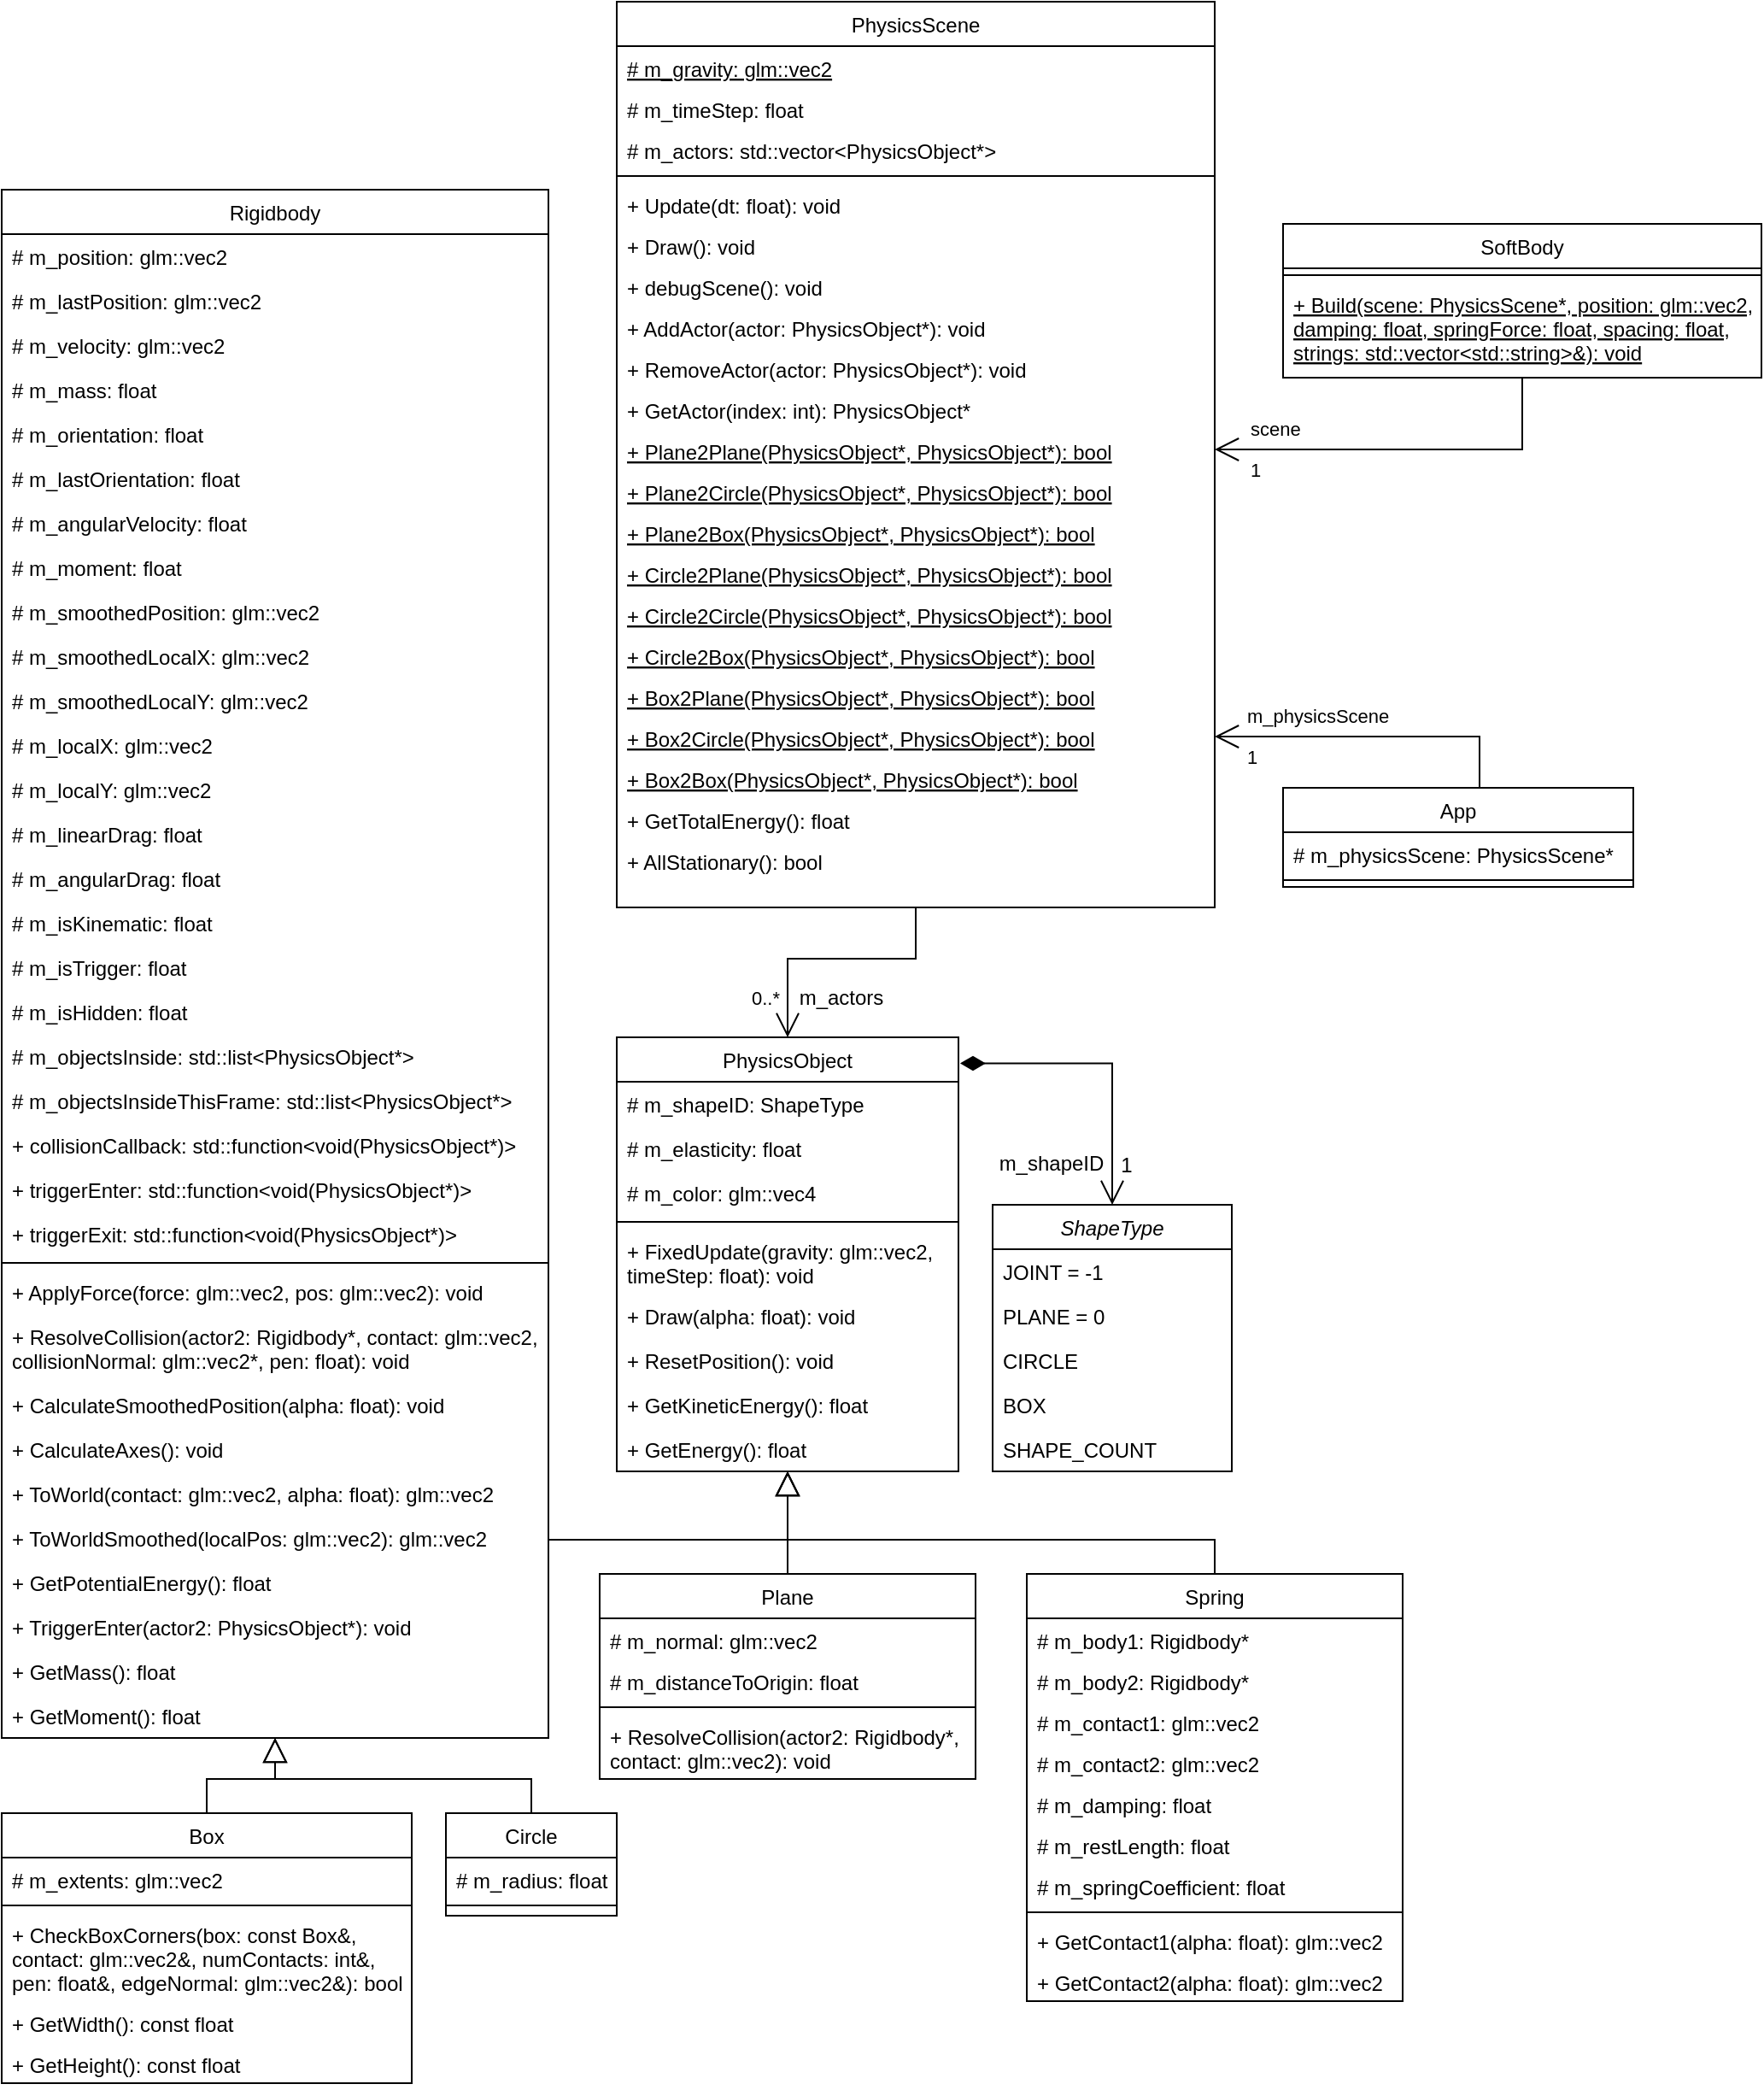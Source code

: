<mxfile version="20.8.20" type="device"><diagram id="C5RBs43oDa-KdzZeNtuy" name="Page-1"><mxGraphModel dx="1434" dy="1933" grid="1" gridSize="10" guides="1" tooltips="1" connect="1" arrows="1" fold="1" page="1" pageScale="1" pageWidth="827" pageHeight="1169" math="0" shadow="0"><root><mxCell id="WIyWlLk6GJQsqaUBKTNV-0"/><mxCell id="WIyWlLk6GJQsqaUBKTNV-1" parent="WIyWlLk6GJQsqaUBKTNV-0"/><mxCell id="zkfFHV4jXpPFQw0GAbJ--0" value="PhysicsObject" style="swimlane;fontStyle=0;align=center;verticalAlign=top;childLayout=stackLayout;horizontal=1;startSize=26;horizontalStack=0;resizeParent=1;resizeLast=0;collapsible=1;marginBottom=0;rounded=0;shadow=0;strokeWidth=1;" parent="WIyWlLk6GJQsqaUBKTNV-1" vertex="1"><mxGeometry x="400" y="536" width="200" height="254" as="geometry"><mxRectangle x="230" y="140" width="160" height="26" as="alternateBounds"/></mxGeometry></mxCell><mxCell id="zkfFHV4jXpPFQw0GAbJ--1" value="# m_shapeID: ShapeType" style="text;align=left;verticalAlign=top;spacingLeft=4;spacingRight=4;overflow=hidden;rotatable=0;points=[[0,0.5],[1,0.5]];portConstraint=eastwest;" parent="zkfFHV4jXpPFQw0GAbJ--0" vertex="1"><mxGeometry y="26" width="200" height="26" as="geometry"/></mxCell><mxCell id="zkfFHV4jXpPFQw0GAbJ--2" value="# m_elasticity: float" style="text;align=left;verticalAlign=top;spacingLeft=4;spacingRight=4;overflow=hidden;rotatable=0;points=[[0,0.5],[1,0.5]];portConstraint=eastwest;rounded=0;shadow=0;html=0;" parent="zkfFHV4jXpPFQw0GAbJ--0" vertex="1"><mxGeometry y="52" width="200" height="26" as="geometry"/></mxCell><mxCell id="zkfFHV4jXpPFQw0GAbJ--3" value="# m_color: glm::vec4" style="text;align=left;verticalAlign=top;spacingLeft=4;spacingRight=4;overflow=hidden;rotatable=0;points=[[0,0.5],[1,0.5]];portConstraint=eastwest;rounded=0;shadow=0;html=0;" parent="zkfFHV4jXpPFQw0GAbJ--0" vertex="1"><mxGeometry y="78" width="200" height="26" as="geometry"/></mxCell><mxCell id="zkfFHV4jXpPFQw0GAbJ--4" value="" style="line;html=1;strokeWidth=1;align=left;verticalAlign=middle;spacingTop=-1;spacingLeft=3;spacingRight=3;rotatable=0;labelPosition=right;points=[];portConstraint=eastwest;" parent="zkfFHV4jXpPFQw0GAbJ--0" vertex="1"><mxGeometry y="104" width="200" height="8" as="geometry"/></mxCell><mxCell id="zkfFHV4jXpPFQw0GAbJ--5" value="+ FixedUpdate(gravity: glm::vec2, &#10;timeStep: float): void" style="text;align=left;verticalAlign=top;spacingLeft=4;spacingRight=4;overflow=hidden;rotatable=0;points=[[0,0.5],[1,0.5]];portConstraint=eastwest;" parent="zkfFHV4jXpPFQw0GAbJ--0" vertex="1"><mxGeometry y="112" width="200" height="38" as="geometry"/></mxCell><mxCell id="4OpHUL-JbKNMLtyaw3ag-4" value="+ Draw(alpha: float): void" style="text;align=left;verticalAlign=top;spacingLeft=4;spacingRight=4;overflow=hidden;rotatable=0;points=[[0,0.5],[1,0.5]];portConstraint=eastwest;" vertex="1" parent="zkfFHV4jXpPFQw0GAbJ--0"><mxGeometry y="150" width="200" height="26" as="geometry"/></mxCell><mxCell id="4OpHUL-JbKNMLtyaw3ag-5" value="+ ResetPosition(): void" style="text;align=left;verticalAlign=top;spacingLeft=4;spacingRight=4;overflow=hidden;rotatable=0;points=[[0,0.5],[1,0.5]];portConstraint=eastwest;" vertex="1" parent="zkfFHV4jXpPFQw0GAbJ--0"><mxGeometry y="176" width="200" height="26" as="geometry"/></mxCell><mxCell id="4OpHUL-JbKNMLtyaw3ag-6" value="+ GetKineticEnergy(): float" style="text;align=left;verticalAlign=top;spacingLeft=4;spacingRight=4;overflow=hidden;rotatable=0;points=[[0,0.5],[1,0.5]];portConstraint=eastwest;" vertex="1" parent="zkfFHV4jXpPFQw0GAbJ--0"><mxGeometry y="202" width="200" height="26" as="geometry"/></mxCell><mxCell id="4OpHUL-JbKNMLtyaw3ag-7" value="+ GetEnergy(): float" style="text;align=left;verticalAlign=top;spacingLeft=4;spacingRight=4;overflow=hidden;rotatable=0;points=[[0,0.5],[1,0.5]];portConstraint=eastwest;" vertex="1" parent="zkfFHV4jXpPFQw0GAbJ--0"><mxGeometry y="228" width="200" height="26" as="geometry"/></mxCell><mxCell id="4OpHUL-JbKNMLtyaw3ag-110" style="edgeStyle=orthogonalEdgeStyle;rounded=0;orthogonalLoop=1;jettySize=auto;html=1;endArrow=block;endFill=0;endSize=12;elbow=vertical;exitX=0.5;exitY=0;exitDx=0;exitDy=0;entryX=0.5;entryY=1;entryDx=0;entryDy=0;startSize=12;" edge="1" parent="WIyWlLk6GJQsqaUBKTNV-1" source="4OpHUL-JbKNMLtyaw3ag-83" target="zkfFHV4jXpPFQw0GAbJ--6"><mxGeometry relative="1" as="geometry"><Array as="points"><mxPoint x="350" y="970"/><mxPoint x="200" y="970"/></Array></mxGeometry></mxCell><mxCell id="zkfFHV4jXpPFQw0GAbJ--6" value="Rigidbody" style="swimlane;fontStyle=0;align=center;verticalAlign=top;childLayout=stackLayout;horizontal=1;startSize=26;horizontalStack=0;resizeParent=1;resizeLast=0;collapsible=1;marginBottom=0;rounded=0;shadow=0;strokeWidth=1;" parent="WIyWlLk6GJQsqaUBKTNV-1" vertex="1"><mxGeometry x="40" y="40" width="320" height="906" as="geometry"><mxRectangle x="130" y="380" width="160" height="26" as="alternateBounds"/></mxGeometry></mxCell><mxCell id="zkfFHV4jXpPFQw0GAbJ--7" value="# m_position: glm::vec2" style="text;align=left;verticalAlign=top;spacingLeft=4;spacingRight=4;overflow=hidden;rotatable=0;points=[[0,0.5],[1,0.5]];portConstraint=eastwest;" parent="zkfFHV4jXpPFQw0GAbJ--6" vertex="1"><mxGeometry y="26" width="320" height="26" as="geometry"/></mxCell><mxCell id="4OpHUL-JbKNMLtyaw3ag-44" value="# m_lastPosition: glm::vec2" style="text;align=left;verticalAlign=top;spacingLeft=4;spacingRight=4;overflow=hidden;rotatable=0;points=[[0,0.5],[1,0.5]];portConstraint=eastwest;" vertex="1" parent="zkfFHV4jXpPFQw0GAbJ--6"><mxGeometry y="52" width="320" height="26" as="geometry"/></mxCell><mxCell id="4OpHUL-JbKNMLtyaw3ag-45" value="# m_velocity: glm::vec2" style="text;align=left;verticalAlign=top;spacingLeft=4;spacingRight=4;overflow=hidden;rotatable=0;points=[[0,0.5],[1,0.5]];portConstraint=eastwest;" vertex="1" parent="zkfFHV4jXpPFQw0GAbJ--6"><mxGeometry y="78" width="320" height="26" as="geometry"/></mxCell><mxCell id="zkfFHV4jXpPFQw0GAbJ--8" value="# m_mass: float" style="text;align=left;verticalAlign=top;spacingLeft=4;spacingRight=4;overflow=hidden;rotatable=0;points=[[0,0.5],[1,0.5]];portConstraint=eastwest;rounded=0;shadow=0;html=0;" parent="zkfFHV4jXpPFQw0GAbJ--6" vertex="1"><mxGeometry y="104" width="320" height="26" as="geometry"/></mxCell><mxCell id="4OpHUL-JbKNMLtyaw3ag-46" value="# m_orientation: float" style="text;align=left;verticalAlign=top;spacingLeft=4;spacingRight=4;overflow=hidden;rotatable=0;points=[[0,0.5],[1,0.5]];portConstraint=eastwest;rounded=0;shadow=0;html=0;" vertex="1" parent="zkfFHV4jXpPFQw0GAbJ--6"><mxGeometry y="130" width="320" height="26" as="geometry"/></mxCell><mxCell id="4OpHUL-JbKNMLtyaw3ag-47" value="# m_lastOrientation: float" style="text;align=left;verticalAlign=top;spacingLeft=4;spacingRight=4;overflow=hidden;rotatable=0;points=[[0,0.5],[1,0.5]];portConstraint=eastwest;rounded=0;shadow=0;html=0;" vertex="1" parent="zkfFHV4jXpPFQw0GAbJ--6"><mxGeometry y="156" width="320" height="26" as="geometry"/></mxCell><mxCell id="4OpHUL-JbKNMLtyaw3ag-49" value="# m_angularVelocity: float" style="text;align=left;verticalAlign=top;spacingLeft=4;spacingRight=4;overflow=hidden;rotatable=0;points=[[0,0.5],[1,0.5]];portConstraint=eastwest;rounded=0;shadow=0;html=0;" vertex="1" parent="zkfFHV4jXpPFQw0GAbJ--6"><mxGeometry y="182" width="320" height="26" as="geometry"/></mxCell><mxCell id="4OpHUL-JbKNMLtyaw3ag-50" value="# m_moment: float" style="text;align=left;verticalAlign=top;spacingLeft=4;spacingRight=4;overflow=hidden;rotatable=0;points=[[0,0.5],[1,0.5]];portConstraint=eastwest;rounded=0;shadow=0;html=0;" vertex="1" parent="zkfFHV4jXpPFQw0GAbJ--6"><mxGeometry y="208" width="320" height="26" as="geometry"/></mxCell><mxCell id="4OpHUL-JbKNMLtyaw3ag-51" value="# m_smoothedPosition: glm::vec2" style="text;align=left;verticalAlign=top;spacingLeft=4;spacingRight=4;overflow=hidden;rotatable=0;points=[[0,0.5],[1,0.5]];portConstraint=eastwest;" vertex="1" parent="zkfFHV4jXpPFQw0GAbJ--6"><mxGeometry y="234" width="320" height="26" as="geometry"/></mxCell><mxCell id="4OpHUL-JbKNMLtyaw3ag-53" value="# m_smoothedLocalX: glm::vec2" style="text;align=left;verticalAlign=top;spacingLeft=4;spacingRight=4;overflow=hidden;rotatable=0;points=[[0,0.5],[1,0.5]];portConstraint=eastwest;" vertex="1" parent="zkfFHV4jXpPFQw0GAbJ--6"><mxGeometry y="260" width="320" height="26" as="geometry"/></mxCell><mxCell id="4OpHUL-JbKNMLtyaw3ag-52" value="# m_smoothedLocalY: glm::vec2" style="text;align=left;verticalAlign=top;spacingLeft=4;spacingRight=4;overflow=hidden;rotatable=0;points=[[0,0.5],[1,0.5]];portConstraint=eastwest;" vertex="1" parent="zkfFHV4jXpPFQw0GAbJ--6"><mxGeometry y="286" width="320" height="26" as="geometry"/></mxCell><mxCell id="4OpHUL-JbKNMLtyaw3ag-54" value="# m_localX: glm::vec2" style="text;align=left;verticalAlign=top;spacingLeft=4;spacingRight=4;overflow=hidden;rotatable=0;points=[[0,0.5],[1,0.5]];portConstraint=eastwest;" vertex="1" parent="zkfFHV4jXpPFQw0GAbJ--6"><mxGeometry y="312" width="320" height="26" as="geometry"/></mxCell><mxCell id="4OpHUL-JbKNMLtyaw3ag-55" value="# m_localY: glm::vec2" style="text;align=left;verticalAlign=top;spacingLeft=4;spacingRight=4;overflow=hidden;rotatable=0;points=[[0,0.5],[1,0.5]];portConstraint=eastwest;" vertex="1" parent="zkfFHV4jXpPFQw0GAbJ--6"><mxGeometry y="338" width="320" height="26" as="geometry"/></mxCell><mxCell id="4OpHUL-JbKNMLtyaw3ag-48" value="# m_linearDrag: float" style="text;align=left;verticalAlign=top;spacingLeft=4;spacingRight=4;overflow=hidden;rotatable=0;points=[[0,0.5],[1,0.5]];portConstraint=eastwest;rounded=0;shadow=0;html=0;" vertex="1" parent="zkfFHV4jXpPFQw0GAbJ--6"><mxGeometry y="364" width="320" height="26" as="geometry"/></mxCell><mxCell id="4OpHUL-JbKNMLtyaw3ag-56" value="# m_angularDrag: float" style="text;align=left;verticalAlign=top;spacingLeft=4;spacingRight=4;overflow=hidden;rotatable=0;points=[[0,0.5],[1,0.5]];portConstraint=eastwest;rounded=0;shadow=0;html=0;" vertex="1" parent="zkfFHV4jXpPFQw0GAbJ--6"><mxGeometry y="390" width="320" height="26" as="geometry"/></mxCell><mxCell id="4OpHUL-JbKNMLtyaw3ag-58" value="# m_isKinematic: float" style="text;align=left;verticalAlign=top;spacingLeft=4;spacingRight=4;overflow=hidden;rotatable=0;points=[[0,0.5],[1,0.5]];portConstraint=eastwest;rounded=0;shadow=0;html=0;" vertex="1" parent="zkfFHV4jXpPFQw0GAbJ--6"><mxGeometry y="416" width="320" height="26" as="geometry"/></mxCell><mxCell id="4OpHUL-JbKNMLtyaw3ag-59" value="# m_isTrigger: float" style="text;align=left;verticalAlign=top;spacingLeft=4;spacingRight=4;overflow=hidden;rotatable=0;points=[[0,0.5],[1,0.5]];portConstraint=eastwest;rounded=0;shadow=0;html=0;" vertex="1" parent="zkfFHV4jXpPFQw0GAbJ--6"><mxGeometry y="442" width="320" height="26" as="geometry"/></mxCell><mxCell id="4OpHUL-JbKNMLtyaw3ag-57" value="# m_isHidden: float" style="text;align=left;verticalAlign=top;spacingLeft=4;spacingRight=4;overflow=hidden;rotatable=0;points=[[0,0.5],[1,0.5]];portConstraint=eastwest;rounded=0;shadow=0;html=0;" vertex="1" parent="zkfFHV4jXpPFQw0GAbJ--6"><mxGeometry y="468" width="320" height="26" as="geometry"/></mxCell><mxCell id="4OpHUL-JbKNMLtyaw3ag-62" value="# m_objectsInside: std::list&lt;PhysicsObject*&gt;" style="text;align=left;verticalAlign=top;spacingLeft=4;spacingRight=4;overflow=hidden;rotatable=0;points=[[0,0.5],[1,0.5]];portConstraint=eastwest;rounded=0;shadow=0;html=0;" vertex="1" parent="zkfFHV4jXpPFQw0GAbJ--6"><mxGeometry y="494" width="320" height="26" as="geometry"/></mxCell><mxCell id="4OpHUL-JbKNMLtyaw3ag-60" value="# m_objectsInsideThisFrame: std::list&lt;PhysicsObject*&gt;" style="text;align=left;verticalAlign=top;spacingLeft=4;spacingRight=4;overflow=hidden;rotatable=0;points=[[0,0.5],[1,0.5]];portConstraint=eastwest;rounded=0;shadow=0;html=0;" vertex="1" parent="zkfFHV4jXpPFQw0GAbJ--6"><mxGeometry y="520" width="320" height="26" as="geometry"/></mxCell><mxCell id="4OpHUL-JbKNMLtyaw3ag-74" value="+ collisionCallback: std::function&lt;void(PhysicsObject*)&gt;" style="text;align=left;verticalAlign=top;spacingLeft=4;spacingRight=4;overflow=hidden;rotatable=0;points=[[0,0.5],[1,0.5]];portConstraint=eastwest;" vertex="1" parent="zkfFHV4jXpPFQw0GAbJ--6"><mxGeometry y="546" width="320" height="26" as="geometry"/></mxCell><mxCell id="4OpHUL-JbKNMLtyaw3ag-76" value="+ triggerEnter: std::function&lt;void(PhysicsObject*)&gt;" style="text;align=left;verticalAlign=top;spacingLeft=4;spacingRight=4;overflow=hidden;rotatable=0;points=[[0,0.5],[1,0.5]];portConstraint=eastwest;" vertex="1" parent="zkfFHV4jXpPFQw0GAbJ--6"><mxGeometry y="572" width="320" height="26" as="geometry"/></mxCell><mxCell id="4OpHUL-JbKNMLtyaw3ag-77" value="+ triggerExit: std::function&lt;void(PhysicsObject*)&gt;" style="text;align=left;verticalAlign=top;spacingLeft=4;spacingRight=4;overflow=hidden;rotatable=0;points=[[0,0.5],[1,0.5]];portConstraint=eastwest;" vertex="1" parent="zkfFHV4jXpPFQw0GAbJ--6"><mxGeometry y="598" width="320" height="26" as="geometry"/></mxCell><mxCell id="zkfFHV4jXpPFQw0GAbJ--9" value="" style="line;html=1;strokeWidth=1;align=left;verticalAlign=middle;spacingTop=-1;spacingLeft=3;spacingRight=3;rotatable=0;labelPosition=right;points=[];portConstraint=eastwest;" parent="zkfFHV4jXpPFQw0GAbJ--6" vertex="1"><mxGeometry y="624" width="320" height="8" as="geometry"/></mxCell><mxCell id="zkfFHV4jXpPFQw0GAbJ--11" value="+ ApplyForce(force: glm::vec2, pos: glm::vec2): void" style="text;align=left;verticalAlign=top;spacingLeft=4;spacingRight=4;overflow=hidden;rotatable=0;points=[[0,0.5],[1,0.5]];portConstraint=eastwest;" parent="zkfFHV4jXpPFQw0GAbJ--6" vertex="1"><mxGeometry y="632" width="320" height="26" as="geometry"/></mxCell><mxCell id="4OpHUL-JbKNMLtyaw3ag-63" value="+ ResolveCollision(actor2: Rigidbody*, contact: glm::vec2, &#10;collisionNormal: glm::vec2*, pen: float): void " style="text;align=left;verticalAlign=top;spacingLeft=4;spacingRight=4;overflow=hidden;rotatable=0;points=[[0,0.5],[1,0.5]];portConstraint=eastwest;" vertex="1" parent="zkfFHV4jXpPFQw0GAbJ--6"><mxGeometry y="658" width="320" height="40" as="geometry"/></mxCell><mxCell id="4OpHUL-JbKNMLtyaw3ag-68" value="+ CalculateSmoothedPosition(alpha: float): void" style="text;align=left;verticalAlign=top;spacingLeft=4;spacingRight=4;overflow=hidden;rotatable=0;points=[[0,0.5],[1,0.5]];portConstraint=eastwest;" vertex="1" parent="zkfFHV4jXpPFQw0GAbJ--6"><mxGeometry y="698" width="320" height="26" as="geometry"/></mxCell><mxCell id="4OpHUL-JbKNMLtyaw3ag-69" value="+ CalculateAxes(): void" style="text;align=left;verticalAlign=top;spacingLeft=4;spacingRight=4;overflow=hidden;rotatable=0;points=[[0,0.5],[1,0.5]];portConstraint=eastwest;" vertex="1" parent="zkfFHV4jXpPFQw0GAbJ--6"><mxGeometry y="724" width="320" height="26" as="geometry"/></mxCell><mxCell id="4OpHUL-JbKNMLtyaw3ag-70" value="+ ToWorld(contact: glm::vec2, alpha: float): glm::vec2" style="text;align=left;verticalAlign=top;spacingLeft=4;spacingRight=4;overflow=hidden;rotatable=0;points=[[0,0.5],[1,0.5]];portConstraint=eastwest;" vertex="1" parent="zkfFHV4jXpPFQw0GAbJ--6"><mxGeometry y="750" width="320" height="26" as="geometry"/></mxCell><mxCell id="4OpHUL-JbKNMLtyaw3ag-71" value="+ ToWorldSmoothed(localPos: glm::vec2): glm::vec2" style="text;align=left;verticalAlign=top;spacingLeft=4;spacingRight=4;overflow=hidden;rotatable=0;points=[[0,0.5],[1,0.5]];portConstraint=eastwest;" vertex="1" parent="zkfFHV4jXpPFQw0GAbJ--6"><mxGeometry y="776" width="320" height="26" as="geometry"/></mxCell><mxCell id="4OpHUL-JbKNMLtyaw3ag-72" value="+ GetPotentialEnergy(): float" style="text;align=left;verticalAlign=top;spacingLeft=4;spacingRight=4;overflow=hidden;rotatable=0;points=[[0,0.5],[1,0.5]];portConstraint=eastwest;" vertex="1" parent="zkfFHV4jXpPFQw0GAbJ--6"><mxGeometry y="802" width="320" height="26" as="geometry"/></mxCell><mxCell id="4OpHUL-JbKNMLtyaw3ag-73" value="+ TriggerEnter(actor2: PhysicsObject*): void" style="text;align=left;verticalAlign=top;spacingLeft=4;spacingRight=4;overflow=hidden;rotatable=0;points=[[0,0.5],[1,0.5]];portConstraint=eastwest;" vertex="1" parent="zkfFHV4jXpPFQw0GAbJ--6"><mxGeometry y="828" width="320" height="26" as="geometry"/></mxCell><mxCell id="4OpHUL-JbKNMLtyaw3ag-156" value="+ GetMass(): float" style="text;align=left;verticalAlign=top;spacingLeft=4;spacingRight=4;overflow=hidden;rotatable=0;points=[[0,0.5],[1,0.5]];portConstraint=eastwest;" vertex="1" parent="zkfFHV4jXpPFQw0GAbJ--6"><mxGeometry y="854" width="320" height="26" as="geometry"/></mxCell><mxCell id="4OpHUL-JbKNMLtyaw3ag-157" value="+ GetMoment(): float" style="text;align=left;verticalAlign=top;spacingLeft=4;spacingRight=4;overflow=hidden;rotatable=0;points=[[0,0.5],[1,0.5]];portConstraint=eastwest;" vertex="1" parent="zkfFHV4jXpPFQw0GAbJ--6"><mxGeometry y="880" width="320" height="26" as="geometry"/></mxCell><mxCell id="zkfFHV4jXpPFQw0GAbJ--12" value="" style="endArrow=block;endSize=12;endFill=0;shadow=0;strokeWidth=1;rounded=0;edgeStyle=elbowEdgeStyle;elbow=vertical;entryX=0.5;entryY=1;entryDx=0;entryDy=0;startSize=12;exitX=1;exitY=0.5;exitDx=0;exitDy=0;" parent="WIyWlLk6GJQsqaUBKTNV-1" source="4OpHUL-JbKNMLtyaw3ag-71" target="zkfFHV4jXpPFQw0GAbJ--0" edge="1"><mxGeometry width="160" relative="1" as="geometry"><mxPoint x="360" y="780" as="sourcePoint"/><mxPoint x="270" y="240" as="targetPoint"/><Array as="points"><mxPoint x="450" y="830"/><mxPoint x="420" y="829"/></Array></mxGeometry></mxCell><mxCell id="zkfFHV4jXpPFQw0GAbJ--13" value="Plane" style="swimlane;fontStyle=0;align=center;verticalAlign=top;childLayout=stackLayout;horizontal=1;startSize=26;horizontalStack=0;resizeParent=1;resizeLast=0;collapsible=1;marginBottom=0;rounded=0;shadow=0;strokeWidth=1;" parent="WIyWlLk6GJQsqaUBKTNV-1" vertex="1"><mxGeometry x="390" y="850" width="220" height="120" as="geometry"><mxRectangle x="340" y="380" width="170" height="26" as="alternateBounds"/></mxGeometry></mxCell><mxCell id="zkfFHV4jXpPFQw0GAbJ--14" value="# m_normal: glm::vec2" style="text;align=left;verticalAlign=top;spacingLeft=4;spacingRight=4;overflow=hidden;rotatable=0;points=[[0,0.5],[1,0.5]];portConstraint=eastwest;" parent="zkfFHV4jXpPFQw0GAbJ--13" vertex="1"><mxGeometry y="26" width="220" height="24" as="geometry"/></mxCell><mxCell id="4OpHUL-JbKNMLtyaw3ag-8" value="# m_distanceToOrigin: float" style="text;align=left;verticalAlign=top;spacingLeft=4;spacingRight=4;overflow=hidden;rotatable=0;points=[[0,0.5],[1,0.5]];portConstraint=eastwest;" vertex="1" parent="zkfFHV4jXpPFQw0GAbJ--13"><mxGeometry y="50" width="220" height="24" as="geometry"/></mxCell><mxCell id="zkfFHV4jXpPFQw0GAbJ--15" value="" style="line;html=1;strokeWidth=1;align=left;verticalAlign=middle;spacingTop=-1;spacingLeft=3;spacingRight=3;rotatable=0;labelPosition=right;points=[];portConstraint=eastwest;" parent="zkfFHV4jXpPFQw0GAbJ--13" vertex="1"><mxGeometry y="74" width="220" height="8" as="geometry"/></mxCell><mxCell id="4OpHUL-JbKNMLtyaw3ag-9" value="+ ResolveCollision(actor2: Rigidbody*, &#10;contact: glm::vec2): void" style="text;align=left;verticalAlign=top;spacingLeft=4;spacingRight=4;overflow=hidden;rotatable=0;points=[[0,0.5],[1,0.5]];portConstraint=eastwest;" vertex="1" parent="zkfFHV4jXpPFQw0GAbJ--13"><mxGeometry y="82" width="220" height="38" as="geometry"/></mxCell><mxCell id="zkfFHV4jXpPFQw0GAbJ--16" value="" style="endArrow=block;endSize=12;endFill=0;shadow=0;strokeWidth=1;rounded=0;edgeStyle=elbowEdgeStyle;elbow=vertical;exitX=0.5;exitY=0;exitDx=0;exitDy=0;startSize=12;entryX=0.5;entryY=1;entryDx=0;entryDy=0;" parent="WIyWlLk6GJQsqaUBKTNV-1" source="zkfFHV4jXpPFQw0GAbJ--13" target="zkfFHV4jXpPFQw0GAbJ--0" edge="1"><mxGeometry width="160" relative="1" as="geometry"><mxPoint x="550" y="320" as="sourcePoint"/><mxPoint x="570" y="820" as="targetPoint"/><Array as="points"><mxPoint x="510" y="810"/></Array></mxGeometry></mxCell><mxCell id="4OpHUL-JbKNMLtyaw3ag-11" value="Spring" style="swimlane;fontStyle=0;align=center;verticalAlign=top;childLayout=stackLayout;horizontal=1;startSize=26;horizontalStack=0;resizeParent=1;resizeLast=0;collapsible=1;marginBottom=0;rounded=0;shadow=0;strokeWidth=1;" vertex="1" parent="WIyWlLk6GJQsqaUBKTNV-1"><mxGeometry x="640" y="850" width="220" height="250" as="geometry"><mxRectangle x="340" y="380" width="170" height="26" as="alternateBounds"/></mxGeometry></mxCell><mxCell id="4OpHUL-JbKNMLtyaw3ag-12" value="# m_body1: Rigidbody*" style="text;align=left;verticalAlign=top;spacingLeft=4;spacingRight=4;overflow=hidden;rotatable=0;points=[[0,0.5],[1,0.5]];portConstraint=eastwest;" vertex="1" parent="4OpHUL-JbKNMLtyaw3ag-11"><mxGeometry y="26" width="220" height="24" as="geometry"/></mxCell><mxCell id="4OpHUL-JbKNMLtyaw3ag-18" value="# m_body2: Rigidbody*" style="text;align=left;verticalAlign=top;spacingLeft=4;spacingRight=4;overflow=hidden;rotatable=0;points=[[0,0.5],[1,0.5]];portConstraint=eastwest;" vertex="1" parent="4OpHUL-JbKNMLtyaw3ag-11"><mxGeometry y="50" width="220" height="24" as="geometry"/></mxCell><mxCell id="4OpHUL-JbKNMLtyaw3ag-21" value="# m_contact1: glm::vec2" style="text;align=left;verticalAlign=top;spacingLeft=4;spacingRight=4;overflow=hidden;rotatable=0;points=[[0,0.5],[1,0.5]];portConstraint=eastwest;" vertex="1" parent="4OpHUL-JbKNMLtyaw3ag-11"><mxGeometry y="74" width="220" height="24" as="geometry"/></mxCell><mxCell id="4OpHUL-JbKNMLtyaw3ag-22" value="# m_contact2: glm::vec2" style="text;align=left;verticalAlign=top;spacingLeft=4;spacingRight=4;overflow=hidden;rotatable=0;points=[[0,0.5],[1,0.5]];portConstraint=eastwest;" vertex="1" parent="4OpHUL-JbKNMLtyaw3ag-11"><mxGeometry y="98" width="220" height="24" as="geometry"/></mxCell><mxCell id="4OpHUL-JbKNMLtyaw3ag-13" value="# m_damping: float" style="text;align=left;verticalAlign=top;spacingLeft=4;spacingRight=4;overflow=hidden;rotatable=0;points=[[0,0.5],[1,0.5]];portConstraint=eastwest;" vertex="1" parent="4OpHUL-JbKNMLtyaw3ag-11"><mxGeometry y="122" width="220" height="24" as="geometry"/></mxCell><mxCell id="4OpHUL-JbKNMLtyaw3ag-24" value="# m_restLength: float" style="text;align=left;verticalAlign=top;spacingLeft=4;spacingRight=4;overflow=hidden;rotatable=0;points=[[0,0.5],[1,0.5]];portConstraint=eastwest;" vertex="1" parent="4OpHUL-JbKNMLtyaw3ag-11"><mxGeometry y="146" width="220" height="24" as="geometry"/></mxCell><mxCell id="4OpHUL-JbKNMLtyaw3ag-23" value="# m_springCoefficient: float" style="text;align=left;verticalAlign=top;spacingLeft=4;spacingRight=4;overflow=hidden;rotatable=0;points=[[0,0.5],[1,0.5]];portConstraint=eastwest;" vertex="1" parent="4OpHUL-JbKNMLtyaw3ag-11"><mxGeometry y="170" width="220" height="24" as="geometry"/></mxCell><mxCell id="4OpHUL-JbKNMLtyaw3ag-14" value="" style="line;html=1;strokeWidth=1;align=left;verticalAlign=middle;spacingTop=-1;spacingLeft=3;spacingRight=3;rotatable=0;labelPosition=right;points=[];portConstraint=eastwest;" vertex="1" parent="4OpHUL-JbKNMLtyaw3ag-11"><mxGeometry y="194" width="220" height="8" as="geometry"/></mxCell><mxCell id="4OpHUL-JbKNMLtyaw3ag-15" value="+ GetContact1(alpha: float): glm::vec2" style="text;align=left;verticalAlign=top;spacingLeft=4;spacingRight=4;overflow=hidden;rotatable=0;points=[[0,0.5],[1,0.5]];portConstraint=eastwest;" vertex="1" parent="4OpHUL-JbKNMLtyaw3ag-11"><mxGeometry y="202" width="220" height="24" as="geometry"/></mxCell><mxCell id="4OpHUL-JbKNMLtyaw3ag-25" value="+ GetContact2(alpha: float): glm::vec2" style="text;align=left;verticalAlign=top;spacingLeft=4;spacingRight=4;overflow=hidden;rotatable=0;points=[[0,0.5],[1,0.5]];portConstraint=eastwest;" vertex="1" parent="4OpHUL-JbKNMLtyaw3ag-11"><mxGeometry y="226" width="220" height="24" as="geometry"/></mxCell><mxCell id="4OpHUL-JbKNMLtyaw3ag-17" value="" style="endArrow=block;endSize=12;endFill=0;shadow=0;strokeWidth=1;rounded=0;edgeStyle=elbowEdgeStyle;elbow=vertical;exitX=0.5;exitY=0;exitDx=0;exitDy=0;startSize=12;entryX=0.5;entryY=1;entryDx=0;entryDy=0;" edge="1" parent="WIyWlLk6GJQsqaUBKTNV-1" source="4OpHUL-JbKNMLtyaw3ag-11" target="zkfFHV4jXpPFQw0GAbJ--0"><mxGeometry width="160" relative="1" as="geometry"><mxPoint x="941" y="268" as="sourcePoint"/><mxPoint x="530" y="800" as="targetPoint"/><Array as="points"><mxPoint x="650" y="830"/><mxPoint x="650" y="290"/></Array></mxGeometry></mxCell><mxCell id="4OpHUL-JbKNMLtyaw3ag-31" value="SoftBody" style="swimlane;fontStyle=0;align=center;verticalAlign=top;childLayout=stackLayout;horizontal=1;startSize=26;horizontalStack=0;resizeParent=1;resizeLast=0;collapsible=1;marginBottom=0;rounded=0;shadow=0;strokeWidth=1;" vertex="1" parent="WIyWlLk6GJQsqaUBKTNV-1"><mxGeometry x="790" y="60" width="280" height="90" as="geometry"><mxRectangle x="740" y="50" width="170" height="26" as="alternateBounds"/></mxGeometry></mxCell><mxCell id="4OpHUL-JbKNMLtyaw3ag-39" value="" style="line;html=1;strokeWidth=1;align=left;verticalAlign=middle;spacingTop=-1;spacingLeft=3;spacingRight=3;rotatable=0;labelPosition=right;points=[];portConstraint=eastwest;" vertex="1" parent="4OpHUL-JbKNMLtyaw3ag-31"><mxGeometry y="26" width="280" height="8" as="geometry"/></mxCell><mxCell id="4OpHUL-JbKNMLtyaw3ag-43" value="+ Build(scene: PhysicsScene*, position: glm::vec2, &#10;damping: float, springForce: float, spacing: float, &#10;strings: std::vector&lt;std::string&gt;&amp;): void" style="text;strokeColor=none;fillColor=none;align=left;verticalAlign=top;spacingLeft=4;spacingRight=4;overflow=hidden;rotatable=0;points=[[0,0.5],[1,0.5]];portConstraint=eastwest;fontStyle=4" vertex="1" parent="4OpHUL-JbKNMLtyaw3ag-31"><mxGeometry y="34" width="280" height="56" as="geometry"/></mxCell><mxCell id="4OpHUL-JbKNMLtyaw3ag-78" value="Box" style="swimlane;fontStyle=0;align=center;verticalAlign=top;childLayout=stackLayout;horizontal=1;startSize=26;horizontalStack=0;resizeParent=1;resizeLast=0;collapsible=1;marginBottom=0;rounded=0;shadow=0;strokeWidth=1;" vertex="1" parent="WIyWlLk6GJQsqaUBKTNV-1"><mxGeometry x="40" y="990" width="240" height="158" as="geometry"><mxRectangle x="340" y="380" width="170" height="26" as="alternateBounds"/></mxGeometry></mxCell><mxCell id="4OpHUL-JbKNMLtyaw3ag-79" value="# m_extents: glm::vec2" style="text;align=left;verticalAlign=top;spacingLeft=4;spacingRight=4;overflow=hidden;rotatable=0;points=[[0,0.5],[1,0.5]];portConstraint=eastwest;" vertex="1" parent="4OpHUL-JbKNMLtyaw3ag-78"><mxGeometry y="26" width="240" height="24" as="geometry"/></mxCell><mxCell id="4OpHUL-JbKNMLtyaw3ag-81" value="" style="line;html=1;strokeWidth=1;align=left;verticalAlign=middle;spacingTop=-1;spacingLeft=3;spacingRight=3;rotatable=0;labelPosition=right;points=[];portConstraint=eastwest;" vertex="1" parent="4OpHUL-JbKNMLtyaw3ag-78"><mxGeometry y="50" width="240" height="8" as="geometry"/></mxCell><mxCell id="4OpHUL-JbKNMLtyaw3ag-82" value="+ CheckBoxCorners(box: const Box&amp;, &#10;contact: glm::vec2&amp;, numContacts: int&amp;, &#10;pen: float&amp;, edgeNormal: glm::vec2&amp;): bool" style="text;align=left;verticalAlign=top;spacingLeft=4;spacingRight=4;overflow=hidden;rotatable=0;points=[[0,0.5],[1,0.5]];portConstraint=eastwest;" vertex="1" parent="4OpHUL-JbKNMLtyaw3ag-78"><mxGeometry y="58" width="240" height="52" as="geometry"/></mxCell><mxCell id="4OpHUL-JbKNMLtyaw3ag-88" value="+ GetWidth(): const float" style="text;align=left;verticalAlign=top;spacingLeft=4;spacingRight=4;overflow=hidden;rotatable=0;points=[[0,0.5],[1,0.5]];portConstraint=eastwest;" vertex="1" parent="4OpHUL-JbKNMLtyaw3ag-78"><mxGeometry y="110" width="240" height="24" as="geometry"/></mxCell><mxCell id="4OpHUL-JbKNMLtyaw3ag-89" value="+ GetHeight(): const float" style="text;align=left;verticalAlign=top;spacingLeft=4;spacingRight=4;overflow=hidden;rotatable=0;points=[[0,0.5],[1,0.5]];portConstraint=eastwest;" vertex="1" parent="4OpHUL-JbKNMLtyaw3ag-78"><mxGeometry y="134" width="240" height="24" as="geometry"/></mxCell><mxCell id="4OpHUL-JbKNMLtyaw3ag-83" value="Circle" style="swimlane;fontStyle=0;align=center;verticalAlign=top;childLayout=stackLayout;horizontal=1;startSize=26;horizontalStack=0;resizeParent=1;resizeLast=0;collapsible=1;marginBottom=0;rounded=0;shadow=0;strokeWidth=1;" vertex="1" parent="WIyWlLk6GJQsqaUBKTNV-1"><mxGeometry x="300" y="990" width="100" height="60" as="geometry"><mxRectangle x="340" y="380" width="170" height="26" as="alternateBounds"/></mxGeometry></mxCell><mxCell id="4OpHUL-JbKNMLtyaw3ag-84" value="# m_radius: float" style="text;align=left;verticalAlign=top;spacingLeft=4;spacingRight=4;overflow=hidden;rotatable=0;points=[[0,0.5],[1,0.5]];portConstraint=eastwest;" vertex="1" parent="4OpHUL-JbKNMLtyaw3ag-83"><mxGeometry y="26" width="100" height="24" as="geometry"/></mxCell><mxCell id="4OpHUL-JbKNMLtyaw3ag-85" value="" style="line;html=1;strokeWidth=1;align=left;verticalAlign=middle;spacingTop=-1;spacingLeft=3;spacingRight=3;rotatable=0;labelPosition=right;points=[];portConstraint=eastwest;" vertex="1" parent="4OpHUL-JbKNMLtyaw3ag-83"><mxGeometry y="50" width="100" height="8" as="geometry"/></mxCell><mxCell id="4OpHUL-JbKNMLtyaw3ag-90" value="ShapeType" style="swimlane;fontStyle=2;align=center;verticalAlign=top;childLayout=stackLayout;horizontal=1;startSize=26;horizontalStack=0;resizeParent=1;resizeLast=0;collapsible=1;marginBottom=0;rounded=0;shadow=0;strokeWidth=1;" vertex="1" parent="WIyWlLk6GJQsqaUBKTNV-1"><mxGeometry x="620" y="634" width="140" height="156" as="geometry"><mxRectangle x="230" y="140" width="160" height="26" as="alternateBounds"/></mxGeometry></mxCell><mxCell id="4OpHUL-JbKNMLtyaw3ag-91" value="JOINT = -1" style="text;align=left;verticalAlign=top;spacingLeft=4;spacingRight=4;overflow=hidden;rotatable=0;points=[[0,0.5],[1,0.5]];portConstraint=eastwest;" vertex="1" parent="4OpHUL-JbKNMLtyaw3ag-90"><mxGeometry y="26" width="140" height="26" as="geometry"/></mxCell><mxCell id="4OpHUL-JbKNMLtyaw3ag-92" value="PLANE = 0" style="text;align=left;verticalAlign=top;spacingLeft=4;spacingRight=4;overflow=hidden;rotatable=0;points=[[0,0.5],[1,0.5]];portConstraint=eastwest;rounded=0;shadow=0;html=0;" vertex="1" parent="4OpHUL-JbKNMLtyaw3ag-90"><mxGeometry y="52" width="140" height="26" as="geometry"/></mxCell><mxCell id="4OpHUL-JbKNMLtyaw3ag-93" value="CIRCLE" style="text;align=left;verticalAlign=top;spacingLeft=4;spacingRight=4;overflow=hidden;rotatable=0;points=[[0,0.5],[1,0.5]];portConstraint=eastwest;rounded=0;shadow=0;html=0;" vertex="1" parent="4OpHUL-JbKNMLtyaw3ag-90"><mxGeometry y="78" width="140" height="26" as="geometry"/></mxCell><mxCell id="4OpHUL-JbKNMLtyaw3ag-100" value="BOX" style="text;align=left;verticalAlign=top;spacingLeft=4;spacingRight=4;overflow=hidden;rotatable=0;points=[[0,0.5],[1,0.5]];portConstraint=eastwest;rounded=0;shadow=0;html=0;" vertex="1" parent="4OpHUL-JbKNMLtyaw3ag-90"><mxGeometry y="104" width="140" height="26" as="geometry"/></mxCell><mxCell id="4OpHUL-JbKNMLtyaw3ag-101" value="SHAPE_COUNT" style="text;align=left;verticalAlign=top;spacingLeft=4;spacingRight=4;overflow=hidden;rotatable=0;points=[[0,0.5],[1,0.5]];portConstraint=eastwest;rounded=0;shadow=0;html=0;" vertex="1" parent="4OpHUL-JbKNMLtyaw3ag-90"><mxGeometry y="130" width="140" height="26" as="geometry"/></mxCell><mxCell id="4OpHUL-JbKNMLtyaw3ag-102" value="" style="endArrow=open;html=1;endSize=12;startArrow=diamondThin;startSize=12;startFill=1;edgeStyle=orthogonalEdgeStyle;align=left;verticalAlign=bottom;rounded=0;entryX=0.5;entryY=0;entryDx=0;entryDy=0;exitX=1.005;exitY=0.06;exitDx=0;exitDy=0;exitPerimeter=0;" edge="1" parent="WIyWlLk6GJQsqaUBKTNV-1" source="zkfFHV4jXpPFQw0GAbJ--0" target="4OpHUL-JbKNMLtyaw3ag-90"><mxGeometry x="-1" y="3" relative="1" as="geometry"><mxPoint x="600" y="519" as="sourcePoint"/><mxPoint x="690" y="585" as="targetPoint"/></mxGeometry></mxCell><mxCell id="4OpHUL-JbKNMLtyaw3ag-103" value="PhysicsScene" style="swimlane;fontStyle=0;align=center;verticalAlign=top;childLayout=stackLayout;horizontal=1;startSize=26;horizontalStack=0;resizeParent=1;resizeLast=0;collapsible=1;marginBottom=0;rounded=0;shadow=0;strokeWidth=1;" vertex="1" parent="WIyWlLk6GJQsqaUBKTNV-1"><mxGeometry x="400" y="-70" width="350" height="530" as="geometry"><mxRectangle x="340" y="380" width="170" height="26" as="alternateBounds"/></mxGeometry></mxCell><mxCell id="4OpHUL-JbKNMLtyaw3ag-104" value="# m_gravity: glm::vec2" style="text;align=left;verticalAlign=top;spacingLeft=4;spacingRight=4;overflow=hidden;rotatable=0;points=[[0,0.5],[1,0.5]];portConstraint=eastwest;fontStyle=4" vertex="1" parent="4OpHUL-JbKNMLtyaw3ag-103"><mxGeometry y="26" width="350" height="24" as="geometry"/></mxCell><mxCell id="4OpHUL-JbKNMLtyaw3ag-105" value="# m_timeStep: float" style="text;align=left;verticalAlign=top;spacingLeft=4;spacingRight=4;overflow=hidden;rotatable=0;points=[[0,0.5],[1,0.5]];portConstraint=eastwest;" vertex="1" parent="4OpHUL-JbKNMLtyaw3ag-103"><mxGeometry y="50" width="350" height="24" as="geometry"/></mxCell><mxCell id="4OpHUL-JbKNMLtyaw3ag-112" value="# m_actors: std::vector&lt;PhysicsObject*&gt;" style="text;align=left;verticalAlign=top;spacingLeft=4;spacingRight=4;overflow=hidden;rotatable=0;points=[[0,0.5],[1,0.5]];portConstraint=eastwest;" vertex="1" parent="4OpHUL-JbKNMLtyaw3ag-103"><mxGeometry y="74" width="350" height="24" as="geometry"/></mxCell><mxCell id="4OpHUL-JbKNMLtyaw3ag-106" value="" style="line;html=1;strokeWidth=1;align=left;verticalAlign=middle;spacingTop=-1;spacingLeft=3;spacingRight=3;rotatable=0;labelPosition=right;points=[];portConstraint=eastwest;" vertex="1" parent="4OpHUL-JbKNMLtyaw3ag-103"><mxGeometry y="98" width="350" height="8" as="geometry"/></mxCell><mxCell id="4OpHUL-JbKNMLtyaw3ag-107" value="+ Update(dt: float): void" style="text;align=left;verticalAlign=top;spacingLeft=4;spacingRight=4;overflow=hidden;rotatable=0;points=[[0,0.5],[1,0.5]];portConstraint=eastwest;" vertex="1" parent="4OpHUL-JbKNMLtyaw3ag-103"><mxGeometry y="106" width="350" height="24" as="geometry"/></mxCell><mxCell id="4OpHUL-JbKNMLtyaw3ag-113" value="+ Draw(): void" style="text;align=left;verticalAlign=top;spacingLeft=4;spacingRight=4;overflow=hidden;rotatable=0;points=[[0,0.5],[1,0.5]];portConstraint=eastwest;" vertex="1" parent="4OpHUL-JbKNMLtyaw3ag-103"><mxGeometry y="130" width="350" height="24" as="geometry"/></mxCell><mxCell id="4OpHUL-JbKNMLtyaw3ag-119" value="+ debugScene(): void" style="text;align=left;verticalAlign=top;spacingLeft=4;spacingRight=4;overflow=hidden;rotatable=0;points=[[0,0.5],[1,0.5]];portConstraint=eastwest;" vertex="1" parent="4OpHUL-JbKNMLtyaw3ag-103"><mxGeometry y="154" width="350" height="24" as="geometry"/></mxCell><mxCell id="4OpHUL-JbKNMLtyaw3ag-114" value="+ AddActor(actor: PhysicsObject*): void" style="text;align=left;verticalAlign=top;spacingLeft=4;spacingRight=4;overflow=hidden;rotatable=0;points=[[0,0.5],[1,0.5]];portConstraint=eastwest;" vertex="1" parent="4OpHUL-JbKNMLtyaw3ag-103"><mxGeometry y="178" width="350" height="24" as="geometry"/></mxCell><mxCell id="4OpHUL-JbKNMLtyaw3ag-115" value="+ RemoveActor(actor: PhysicsObject*): void" style="text;align=left;verticalAlign=top;spacingLeft=4;spacingRight=4;overflow=hidden;rotatable=0;points=[[0,0.5],[1,0.5]];portConstraint=eastwest;" vertex="1" parent="4OpHUL-JbKNMLtyaw3ag-103"><mxGeometry y="202" width="350" height="24" as="geometry"/></mxCell><mxCell id="4OpHUL-JbKNMLtyaw3ag-135" value="+ GetActor(index: int): PhysicsObject*" style="text;align=left;verticalAlign=top;spacingLeft=4;spacingRight=4;overflow=hidden;rotatable=0;points=[[0,0.5],[1,0.5]];portConstraint=eastwest;" vertex="1" parent="4OpHUL-JbKNMLtyaw3ag-103"><mxGeometry y="226" width="350" height="24" as="geometry"/></mxCell><mxCell id="4OpHUL-JbKNMLtyaw3ag-116" value="+ Plane2Plane(PhysicsObject*, PhysicsObject*): bool" style="text;align=left;verticalAlign=top;spacingLeft=4;spacingRight=4;overflow=hidden;rotatable=0;points=[[0,0.5],[1,0.5]];portConstraint=eastwest;fontStyle=4" vertex="1" parent="4OpHUL-JbKNMLtyaw3ag-103"><mxGeometry y="250" width="350" height="24" as="geometry"/></mxCell><mxCell id="4OpHUL-JbKNMLtyaw3ag-120" value="+ Plane2Circle(PhysicsObject*, PhysicsObject*): bool" style="text;align=left;verticalAlign=top;spacingLeft=4;spacingRight=4;overflow=hidden;rotatable=0;points=[[0,0.5],[1,0.5]];portConstraint=eastwest;fontStyle=4" vertex="1" parent="4OpHUL-JbKNMLtyaw3ag-103"><mxGeometry y="274" width="350" height="24" as="geometry"/></mxCell><mxCell id="4OpHUL-JbKNMLtyaw3ag-121" value="+ Plane2Box(PhysicsObject*, PhysicsObject*): bool" style="text;align=left;verticalAlign=top;spacingLeft=4;spacingRight=4;overflow=hidden;rotatable=0;points=[[0,0.5],[1,0.5]];portConstraint=eastwest;fontStyle=4" vertex="1" parent="4OpHUL-JbKNMLtyaw3ag-103"><mxGeometry y="298" width="350" height="24" as="geometry"/></mxCell><mxCell id="4OpHUL-JbKNMLtyaw3ag-122" value="+ Circle2Plane(PhysicsObject*, PhysicsObject*): bool" style="text;align=left;verticalAlign=top;spacingLeft=4;spacingRight=4;overflow=hidden;rotatable=0;points=[[0,0.5],[1,0.5]];portConstraint=eastwest;fontStyle=4" vertex="1" parent="4OpHUL-JbKNMLtyaw3ag-103"><mxGeometry y="322" width="350" height="24" as="geometry"/></mxCell><mxCell id="4OpHUL-JbKNMLtyaw3ag-128" value="+ Circle2Circle(PhysicsObject*, PhysicsObject*): bool" style="text;align=left;verticalAlign=top;spacingLeft=4;spacingRight=4;overflow=hidden;rotatable=0;points=[[0,0.5],[1,0.5]];portConstraint=eastwest;fontStyle=4" vertex="1" parent="4OpHUL-JbKNMLtyaw3ag-103"><mxGeometry y="346" width="350" height="24" as="geometry"/></mxCell><mxCell id="4OpHUL-JbKNMLtyaw3ag-129" value="+ Circle2Box(PhysicsObject*, PhysicsObject*): bool" style="text;align=left;verticalAlign=top;spacingLeft=4;spacingRight=4;overflow=hidden;rotatable=0;points=[[0,0.5],[1,0.5]];portConstraint=eastwest;fontStyle=4" vertex="1" parent="4OpHUL-JbKNMLtyaw3ag-103"><mxGeometry y="370" width="350" height="24" as="geometry"/></mxCell><mxCell id="4OpHUL-JbKNMLtyaw3ag-130" value="+ Box2Plane(PhysicsObject*, PhysicsObject*): bool" style="text;align=left;verticalAlign=top;spacingLeft=4;spacingRight=4;overflow=hidden;rotatable=0;points=[[0,0.5],[1,0.5]];portConstraint=eastwest;fontStyle=4" vertex="1" parent="4OpHUL-JbKNMLtyaw3ag-103"><mxGeometry y="394" width="350" height="24" as="geometry"/></mxCell><mxCell id="4OpHUL-JbKNMLtyaw3ag-131" value="+ Box2Circle(PhysicsObject*, PhysicsObject*): bool" style="text;align=left;verticalAlign=top;spacingLeft=4;spacingRight=4;overflow=hidden;rotatable=0;points=[[0,0.5],[1,0.5]];portConstraint=eastwest;fontStyle=4" vertex="1" parent="4OpHUL-JbKNMLtyaw3ag-103"><mxGeometry y="418" width="350" height="24" as="geometry"/></mxCell><mxCell id="4OpHUL-JbKNMLtyaw3ag-132" value="+ Box2Box(PhysicsObject*, PhysicsObject*): bool" style="text;align=left;verticalAlign=top;spacingLeft=4;spacingRight=4;overflow=hidden;rotatable=0;points=[[0,0.5],[1,0.5]];portConstraint=eastwest;fontStyle=4" vertex="1" parent="4OpHUL-JbKNMLtyaw3ag-103"><mxGeometry y="442" width="350" height="24" as="geometry"/></mxCell><mxCell id="4OpHUL-JbKNMLtyaw3ag-133" value="+ GetTotalEnergy(): float" style="text;align=left;verticalAlign=top;spacingLeft=4;spacingRight=4;overflow=hidden;rotatable=0;points=[[0,0.5],[1,0.5]];portConstraint=eastwest;" vertex="1" parent="4OpHUL-JbKNMLtyaw3ag-103"><mxGeometry y="466" width="350" height="24" as="geometry"/></mxCell><mxCell id="4OpHUL-JbKNMLtyaw3ag-134" value="+ AllStationary(): bool" style="text;align=left;verticalAlign=top;spacingLeft=4;spacingRight=4;overflow=hidden;rotatable=0;points=[[0,0.5],[1,0.5]];portConstraint=eastwest;" vertex="1" parent="4OpHUL-JbKNMLtyaw3ag-103"><mxGeometry y="490" width="350" height="24" as="geometry"/></mxCell><mxCell id="4OpHUL-JbKNMLtyaw3ag-111" style="edgeStyle=orthogonalEdgeStyle;rounded=0;orthogonalLoop=1;jettySize=auto;html=1;endArrow=block;endFill=0;endSize=12;elbow=vertical;exitX=0.5;exitY=0;exitDx=0;exitDy=0;entryX=0.5;entryY=1;entryDx=0;entryDy=0;startSize=12;" edge="1" parent="WIyWlLk6GJQsqaUBKTNV-1" source="4OpHUL-JbKNMLtyaw3ag-78" target="zkfFHV4jXpPFQw0GAbJ--6"><mxGeometry relative="1" as="geometry"><mxPoint x="480" y="974" as="sourcePoint"/><mxPoint x="320" y="800" as="targetPoint"/><Array as="points"><mxPoint x="160" y="970"/><mxPoint x="200" y="970"/></Array></mxGeometry></mxCell><mxCell id="4OpHUL-JbKNMLtyaw3ag-138" value="" style="endArrow=open;endFill=1;endSize=12;html=1;rounded=0;exitX=0.5;exitY=1;exitDx=0;exitDy=0;edgeStyle=orthogonalEdgeStyle;startArrow=none;startFill=0;startSize=12;entryX=1;entryY=0.5;entryDx=0;entryDy=0;" edge="1" parent="WIyWlLk6GJQsqaUBKTNV-1" source="4OpHUL-JbKNMLtyaw3ag-31" target="4OpHUL-JbKNMLtyaw3ag-116"><mxGeometry width="160" relative="1" as="geometry"><mxPoint x="1320" y="220" as="sourcePoint"/><mxPoint x="1470" y="260" as="targetPoint"/><Array as="points"><mxPoint x="930" y="192"/></Array></mxGeometry></mxCell><mxCell id="4OpHUL-JbKNMLtyaw3ag-139" value="" style="endArrow=open;endFill=1;endSize=12;html=1;rounded=0;elbow=vertical;entryX=0.5;entryY=0;entryDx=0;entryDy=0;edgeStyle=orthogonalEdgeStyle;startSize=12;exitX=0.5;exitY=1;exitDx=0;exitDy=0;" edge="1" parent="WIyWlLk6GJQsqaUBKTNV-1" source="4OpHUL-JbKNMLtyaw3ag-103" target="zkfFHV4jXpPFQw0GAbJ--0"><mxGeometry width="160" relative="1" as="geometry"><mxPoint x="610" y="460" as="sourcePoint"/><mxPoint x="480" y="230" as="targetPoint"/><Array as="points"><mxPoint x="575" y="490"/><mxPoint x="500" y="490"/></Array></mxGeometry></mxCell><mxCell id="4OpHUL-JbKNMLtyaw3ag-140" value="App" style="swimlane;fontStyle=0;align=center;verticalAlign=top;childLayout=stackLayout;horizontal=1;startSize=26;horizontalStack=0;resizeParent=1;resizeLast=0;collapsible=1;marginBottom=0;rounded=0;shadow=0;strokeWidth=1;" vertex="1" parent="WIyWlLk6GJQsqaUBKTNV-1"><mxGeometry x="790" y="390" width="205" height="58" as="geometry"><mxRectangle x="340" y="380" width="170" height="26" as="alternateBounds"/></mxGeometry></mxCell><mxCell id="4OpHUL-JbKNMLtyaw3ag-141" value="# m_physicsScene: PhysicsScene*" style="text;align=left;verticalAlign=top;spacingLeft=4;spacingRight=4;overflow=hidden;rotatable=0;points=[[0,0.5],[1,0.5]];portConstraint=eastwest;" vertex="1" parent="4OpHUL-JbKNMLtyaw3ag-140"><mxGeometry y="26" width="205" height="24" as="geometry"/></mxCell><mxCell id="4OpHUL-JbKNMLtyaw3ag-142" value="" style="line;html=1;strokeWidth=1;align=left;verticalAlign=middle;spacingTop=-1;spacingLeft=3;spacingRight=3;rotatable=0;labelPosition=right;points=[];portConstraint=eastwest;" vertex="1" parent="4OpHUL-JbKNMLtyaw3ag-140"><mxGeometry y="50" width="205" height="8" as="geometry"/></mxCell><mxCell id="4OpHUL-JbKNMLtyaw3ag-143" value="" style="endArrow=open;endFill=1;endSize=12;html=1;rounded=0;elbow=vertical;exitX=0.5;exitY=0;exitDx=0;exitDy=0;edgeStyle=orthogonalEdgeStyle;startSize=12;entryX=1;entryY=0.5;entryDx=0;entryDy=0;" edge="1" parent="WIyWlLk6GJQsqaUBKTNV-1" source="4OpHUL-JbKNMLtyaw3ag-140" target="4OpHUL-JbKNMLtyaw3ag-131"><mxGeometry width="160" relative="1" as="geometry"><mxPoint x="1230" y="650" as="sourcePoint"/><mxPoint x="1100" y="290" as="targetPoint"/><Array as="points"><mxPoint x="905" y="360"/></Array></mxGeometry></mxCell><mxCell id="4OpHUL-JbKNMLtyaw3ag-146" value="0..*" style="edgeLabel;resizable=0;html=1;align=left;verticalAlign=bottom;" connectable="0" vertex="1" parent="WIyWlLk6GJQsqaUBKTNV-1"><mxGeometry x="477" y="521" as="geometry"/></mxCell><mxCell id="4OpHUL-JbKNMLtyaw3ag-147" value="1" style="edgeLabel;resizable=0;html=1;align=left;verticalAlign=bottom;" connectable="0" vertex="1" parent="WIyWlLk6GJQsqaUBKTNV-1"><mxGeometry x="767" y="380" as="geometry"/></mxCell><mxCell id="4OpHUL-JbKNMLtyaw3ag-148" value="1" style="edgeLabel;resizable=0;html=1;align=left;verticalAlign=bottom;" connectable="0" vertex="1" parent="WIyWlLk6GJQsqaUBKTNV-1"><mxGeometry x="767" y="210" as="geometry"><mxPoint x="2" y="2" as="offset"/></mxGeometry></mxCell><mxCell id="4OpHUL-JbKNMLtyaw3ag-151" value="m_actors" style="text;html=1;align=center;verticalAlign=middle;resizable=0;points=[];autosize=1;strokeColor=none;fillColor=none;" vertex="1" parent="WIyWlLk6GJQsqaUBKTNV-1"><mxGeometry x="496" y="498" width="70" height="30" as="geometry"/></mxCell><mxCell id="4OpHUL-JbKNMLtyaw3ag-152" value="1" style="text;html=1;align=center;verticalAlign=middle;resizable=0;points=[];autosize=1;strokeColor=none;fillColor=none;" vertex="1" parent="WIyWlLk6GJQsqaUBKTNV-1"><mxGeometry x="683" y="596" width="30" height="30" as="geometry"/></mxCell><mxCell id="4OpHUL-JbKNMLtyaw3ag-153" value="m_shapeID" style="text;html=1;align=center;verticalAlign=middle;resizable=0;points=[];autosize=1;strokeColor=none;fillColor=none;" vertex="1" parent="WIyWlLk6GJQsqaUBKTNV-1"><mxGeometry x="614" y="595" width="80" height="30" as="geometry"/></mxCell><mxCell id="4OpHUL-JbKNMLtyaw3ag-154" value="m_physicsScene" style="edgeLabel;resizable=0;html=1;align=left;verticalAlign=bottom;" connectable="0" vertex="1" parent="WIyWlLk6GJQsqaUBKTNV-1"><mxGeometry x="767" y="356" as="geometry"/></mxCell><mxCell id="4OpHUL-JbKNMLtyaw3ag-159" value="scene" style="edgeLabel;resizable=0;html=1;align=left;verticalAlign=bottom;" connectable="0" vertex="1" parent="WIyWlLk6GJQsqaUBKTNV-1"><mxGeometry x="767" y="186" as="geometry"><mxPoint x="2" y="2" as="offset"/></mxGeometry></mxCell></root></mxGraphModel></diagram></mxfile>